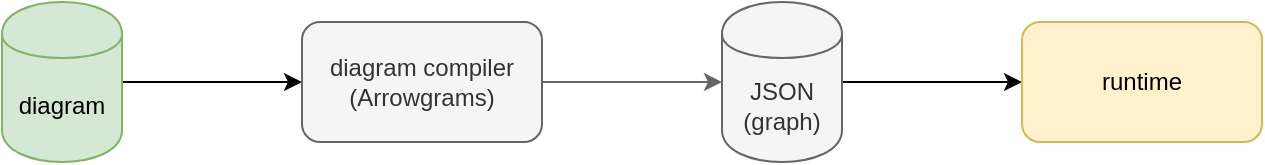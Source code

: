 <mxfile version="12.4.2" type="device" pages="6"><diagram id="iV1_iCQHRfuDkGOBecUP" name="overview"><mxGraphModel dx="1106" dy="764" grid="1" gridSize="10" guides="1" tooltips="1" connect="1" arrows="1" fold="1" page="1" pageScale="1" pageWidth="1100" pageHeight="850" math="0" shadow="0"><root><mxCell id="631NXZ__s-1_0vc4hzzc-0"/><mxCell id="631NXZ__s-1_0vc4hzzc-1" parent="631NXZ__s-1_0vc4hzzc-0"/><mxCell id="631NXZ__s-1_0vc4hzzc-5" style="edgeStyle=orthogonalEdgeStyle;curved=1;orthogonalLoop=1;jettySize=auto;html=1;exitX=1;exitY=0.5;exitDx=0;exitDy=0;" edge="1" parent="631NXZ__s-1_0vc4hzzc-1" source="631NXZ__s-1_0vc4hzzc-2" target="631NXZ__s-1_0vc4hzzc-3"><mxGeometry relative="1" as="geometry"/></mxCell><mxCell id="631NXZ__s-1_0vc4hzzc-2" value="diagram" style="shape=cylinder;whiteSpace=wrap;html=1;boundedLbl=1;backgroundOutline=1;fillColor=#d5e8d4;strokeColor=#82b366;" vertex="1" parent="631NXZ__s-1_0vc4hzzc-1"><mxGeometry x="80" y="190" width="60" height="80" as="geometry"/></mxCell><mxCell id="631NXZ__s-1_0vc4hzzc-6" style="edgeStyle=orthogonalEdgeStyle;curved=1;orthogonalLoop=1;jettySize=auto;html=1;exitX=1;exitY=0.5;exitDx=0;exitDy=0;entryX=0;entryY=0.5;entryDx=0;entryDy=0;fillColor=#f5f5f5;strokeColor=#666666;" edge="1" parent="631NXZ__s-1_0vc4hzzc-1" source="631NXZ__s-1_0vc4hzzc-3" target="631NXZ__s-1_0vc4hzzc-4"><mxGeometry relative="1" as="geometry"/></mxCell><mxCell id="631NXZ__s-1_0vc4hzzc-3" value="diagram compiler&lt;br&gt;(Arrowgrams)" style="rounded=1;whiteSpace=wrap;html=1;fillColor=#f5f5f5;strokeColor=#666666;fontColor=#333333;" vertex="1" parent="631NXZ__s-1_0vc4hzzc-1"><mxGeometry x="230" y="200" width="120" height="60" as="geometry"/></mxCell><mxCell id="631NXZ__s-1_0vc4hzzc-8" style="edgeStyle=orthogonalEdgeStyle;curved=1;orthogonalLoop=1;jettySize=auto;html=1;entryX=0;entryY=0.5;entryDx=0;entryDy=0;" edge="1" parent="631NXZ__s-1_0vc4hzzc-1" source="631NXZ__s-1_0vc4hzzc-4" target="631NXZ__s-1_0vc4hzzc-7"><mxGeometry relative="1" as="geometry"/></mxCell><mxCell id="631NXZ__s-1_0vc4hzzc-4" value="JSON&lt;br&gt;(graph)" style="shape=cylinder;whiteSpace=wrap;html=1;boundedLbl=1;backgroundOutline=1;fillColor=#f5f5f5;strokeColor=#666666;fontColor=#333333;" vertex="1" parent="631NXZ__s-1_0vc4hzzc-1"><mxGeometry x="440" y="190" width="60" height="80" as="geometry"/></mxCell><mxCell id="631NXZ__s-1_0vc4hzzc-7" value="runtime" style="rounded=1;whiteSpace=wrap;html=1;fillColor=#fff2cc;strokeColor=#d6b656;" vertex="1" parent="631NXZ__s-1_0vc4hzzc-1"><mxGeometry x="590" y="200" width="120" height="60" as="geometry"/></mxCell></root></mxGraphModel></diagram><diagram name="layer 1" id="aGRshp2EHKMNtcRc9eTF"><mxGraphModel dx="1106" dy="764" grid="1" gridSize="10" guides="1" tooltips="1" connect="1" arrows="1" fold="1" page="1" pageScale="1" pageWidth="1100" pageHeight="850" math="0" shadow="0"><root><mxCell id="VsvTdUfms5VYO4bPxQFN-0"/><mxCell id="VsvTdUfms5VYO4bPxQFN-1" parent="VsvTdUfms5VYO4bPxQFN-0"/><mxCell id="VsvTdUfms5VYO4bPxQFN-7" value="runtime" style="rounded=1;whiteSpace=wrap;html=1;fillColor=#fff2cc;strokeColor=#d6b656;verticalAlign=top;" vertex="1" parent="VsvTdUfms5VYO4bPxQFN-1"><mxGeometry x="615" y="130" width="270" height="220" as="geometry"/></mxCell><mxCell id="VsvTdUfms5VYO4bPxQFN-15" value="ESA" style="shape=cylinder;whiteSpace=wrap;html=1;boundedLbl=1;backgroundOutline=1;fillColor=#f5f5f5;strokeColor=#666666;fontColor=#333333;" vertex="1" parent="VsvTdUfms5VYO4bPxQFN-1"><mxGeometry x="765" y="200" width="60" height="80" as="geometry"/></mxCell><mxCell id="VsvTdUfms5VYO4bPxQFN-16" value="Code&lt;br&gt;Manually&lt;br&gt;Written" style="shape=cylinder;whiteSpace=wrap;html=1;boundedLbl=1;backgroundOutline=1;fillColor=#d5e8d4;strokeColor=#82b366;" vertex="1" parent="VsvTdUfms5VYO4bPxQFN-1"><mxGeometry x="675" y="200" width="60" height="80" as="geometry"/></mxCell><mxCell id="VsvTdUfms5VYO4bPxQFN-17" style="edgeStyle=orthogonalEdgeStyle;curved=1;orthogonalLoop=1;jettySize=auto;html=1;exitX=1;exitY=0.5;exitDx=0;exitDy=0;" edge="1" parent="VsvTdUfms5VYO4bPxQFN-1" source="VsvTdUfms5VYO4bPxQFN-18" target="VsvTdUfms5VYO4bPxQFN-20"><mxGeometry relative="1" as="geometry"/></mxCell><mxCell id="VsvTdUfms5VYO4bPxQFN-18" value="diagram" style="shape=cylinder;whiteSpace=wrap;html=1;boundedLbl=1;backgroundOutline=1;fillColor=#d5e8d4;strokeColor=#82b366;" vertex="1" parent="VsvTdUfms5VYO4bPxQFN-1"><mxGeometry x="120" y="200" width="60" height="80" as="geometry"/></mxCell><mxCell id="VsvTdUfms5VYO4bPxQFN-19" style="edgeStyle=orthogonalEdgeStyle;curved=1;orthogonalLoop=1;jettySize=auto;html=1;exitX=1;exitY=0.5;exitDx=0;exitDy=0;entryX=0;entryY=0.5;entryDx=0;entryDy=0;fillColor=#f5f5f5;strokeColor=#666666;" edge="1" parent="VsvTdUfms5VYO4bPxQFN-1" source="VsvTdUfms5VYO4bPxQFN-20" target="VsvTdUfms5VYO4bPxQFN-22"><mxGeometry relative="1" as="geometry"/></mxCell><mxCell id="VsvTdUfms5VYO4bPxQFN-20" value="diagram compiler&lt;br&gt;(Arrowgrams)" style="rounded=1;whiteSpace=wrap;html=1;fillColor=#f5f5f5;strokeColor=#666666;fontColor=#333333;" vertex="1" parent="VsvTdUfms5VYO4bPxQFN-1"><mxGeometry x="270" y="210" width="120" height="60" as="geometry"/></mxCell><mxCell id="VsvTdUfms5VYO4bPxQFN-21" style="edgeStyle=orthogonalEdgeStyle;orthogonalLoop=1;jettySize=auto;html=1;entryX=0;entryY=0.5;entryDx=0;entryDy=0;rounded=0;" edge="1" parent="VsvTdUfms5VYO4bPxQFN-1" source="VsvTdUfms5VYO4bPxQFN-22" target="VsvTdUfms5VYO4bPxQFN-7"><mxGeometry relative="1" as="geometry"/></mxCell><mxCell id="VsvTdUfms5VYO4bPxQFN-22" value="JSON&lt;br&gt;(graph)" style="shape=cylinder;whiteSpace=wrap;html=1;boundedLbl=1;backgroundOutline=1;fillColor=#f5f5f5;strokeColor=#666666;fontColor=#333333;" vertex="1" parent="VsvTdUfms5VYO4bPxQFN-1"><mxGeometry x="480" y="200" width="60" height="80" as="geometry"/></mxCell></root></mxGraphModel></diagram><diagram name="layer 2" id="UahebIe5ObPOA1C7e0kw"><mxGraphModel dx="1106" dy="764" grid="1" gridSize="10" guides="1" tooltips="1" connect="1" arrows="1" fold="1" page="1" pageScale="1" pageWidth="1100" pageHeight="850" math="0" shadow="0"><root><mxCell id="jSmPiPIzVWFbHIuq5lgD-0"/><mxCell id="jSmPiPIzVWFbHIuq5lgD-1" parent="jSmPiPIzVWFbHIuq5lgD-0"/><mxCell id="jSmPiPIzVWFbHIuq5lgD-2" value="runtime" style="rounded=1;whiteSpace=wrap;html=1;fillColor=#fff2cc;strokeColor=#d6b656;verticalAlign=top;" vertex="1" parent="jSmPiPIzVWFbHIuq5lgD-1"><mxGeometry x="620" y="120" width="275" height="220" as="geometry"/></mxCell><mxCell id="jSmPiPIzVWFbHIuq5lgD-5" style="edgeStyle=orthogonalEdgeStyle;rounded=0;orthogonalLoop=1;jettySize=auto;html=1;exitX=0.5;exitY=0;exitDx=0;exitDy=0;entryX=0.5;entryY=1;entryDx=0;entryDy=0;" edge="1" parent="jSmPiPIzVWFbHIuq5lgD-1" source="jSmPiPIzVWFbHIuq5lgD-6" target="jSmPiPIzVWFbHIuq5lgD-23"><mxGeometry relative="1" as="geometry"/></mxCell><mxCell id="jSmPiPIzVWFbHIuq5lgD-6" value="transpiler&lt;br&gt;(esa.dsl to esa.lisp)" style="rounded=1;whiteSpace=wrap;html=1;fillColor=#f5f5f5;strokeColor=#666666;fontColor=#333333;verticalAlign=top;" vertex="1" parent="jSmPiPIzVWFbHIuq5lgD-1"><mxGeometry x="717.5" y="370" width="165" height="190" as="geometry"/></mxCell><mxCell id="jSmPiPIzVWFbHIuq5lgD-23" value="ESA" style="shape=cylinder;whiteSpace=wrap;html=1;boundedLbl=1;backgroundOutline=1;fillColor=#f5f5f5;strokeColor=#666666;fontColor=#333333;" vertex="1" parent="jSmPiPIzVWFbHIuq5lgD-1"><mxGeometry x="770" y="190" width="60" height="80" as="geometry"/></mxCell><mxCell id="jSmPiPIzVWFbHIuq5lgD-24" value="Code&lt;br&gt;Manually&lt;br&gt;Written" style="shape=cylinder;whiteSpace=wrap;html=1;boundedLbl=1;backgroundOutline=1;fillColor=#d5e8d4;strokeColor=#82b366;" vertex="1" parent="jSmPiPIzVWFbHIuq5lgD-1"><mxGeometry x="680" y="190" width="60" height="80" as="geometry"/></mxCell><mxCell id="jSmPiPIzVWFbHIuq5lgD-25" style="edgeStyle=orthogonalEdgeStyle;curved=1;orthogonalLoop=1;jettySize=auto;html=1;exitX=1;exitY=0.5;exitDx=0;exitDy=0;" edge="1" parent="jSmPiPIzVWFbHIuq5lgD-1" source="jSmPiPIzVWFbHIuq5lgD-26" target="jSmPiPIzVWFbHIuq5lgD-28"><mxGeometry relative="1" as="geometry"/></mxCell><mxCell id="jSmPiPIzVWFbHIuq5lgD-26" value="diagram" style="shape=cylinder;whiteSpace=wrap;html=1;boundedLbl=1;backgroundOutline=1;fillColor=#d5e8d4;strokeColor=#82b366;" vertex="1" parent="jSmPiPIzVWFbHIuq5lgD-1"><mxGeometry x="120" y="190" width="60" height="80" as="geometry"/></mxCell><mxCell id="jSmPiPIzVWFbHIuq5lgD-27" style="edgeStyle=orthogonalEdgeStyle;curved=1;orthogonalLoop=1;jettySize=auto;html=1;exitX=1;exitY=0.5;exitDx=0;exitDy=0;entryX=0;entryY=0.5;entryDx=0;entryDy=0;fillColor=#f5f5f5;strokeColor=#666666;" edge="1" parent="jSmPiPIzVWFbHIuq5lgD-1" source="jSmPiPIzVWFbHIuq5lgD-28" target="jSmPiPIzVWFbHIuq5lgD-30"><mxGeometry relative="1" as="geometry"/></mxCell><mxCell id="jSmPiPIzVWFbHIuq5lgD-28" value="diagram compiler&lt;br&gt;(Arrowgrams)" style="rounded=1;whiteSpace=wrap;html=1;fillColor=#f5f5f5;strokeColor=#666666;fontColor=#333333;" vertex="1" parent="jSmPiPIzVWFbHIuq5lgD-1"><mxGeometry x="270" y="200" width="120" height="60" as="geometry"/></mxCell><mxCell id="jSmPiPIzVWFbHIuq5lgD-29" style="edgeStyle=orthogonalEdgeStyle;orthogonalLoop=1;jettySize=auto;html=1;entryX=0;entryY=0.5;entryDx=0;entryDy=0;rounded=0;" edge="1" parent="jSmPiPIzVWFbHIuq5lgD-1" source="jSmPiPIzVWFbHIuq5lgD-30" target="jSmPiPIzVWFbHIuq5lgD-2"><mxGeometry relative="1" as="geometry"/></mxCell><mxCell id="jSmPiPIzVWFbHIuq5lgD-30" value="JSON&lt;br&gt;(graph)" style="shape=cylinder;whiteSpace=wrap;html=1;boundedLbl=1;backgroundOutline=1;fillColor=#f5f5f5;strokeColor=#666666;fontColor=#333333;" vertex="1" parent="jSmPiPIzVWFbHIuq5lgD-1"><mxGeometry x="480" y="190" width="60" height="80" as="geometry"/></mxCell><mxCell id="jSmPiPIzVWFbHIuq5lgD-31" style="edgeStyle=orthogonalEdgeStyle;rounded=0;orthogonalLoop=1;jettySize=auto;html=1;entryX=0;entryY=0.5;entryDx=0;entryDy=0;" edge="1" parent="jSmPiPIzVWFbHIuq5lgD-1" source="jSmPiPIzVWFbHIuq5lgD-32" target="jSmPiPIzVWFbHIuq5lgD-6"><mxGeometry relative="1" as="geometry"/></mxCell><mxCell id="jSmPiPIzVWFbHIuq5lgD-32" value="esa.dsl" style="shape=cylinder;whiteSpace=wrap;html=1;boundedLbl=1;backgroundOutline=1;fillColor=#d5e8d4;strokeColor=#82b366;" vertex="1" parent="jSmPiPIzVWFbHIuq5lgD-1"><mxGeometry x="575" y="425" width="60" height="80" as="geometry"/></mxCell><mxCell id="jSmPiPIzVWFbHIuq5lgD-78" value="expr&lt;br&gt;datatypes&lt;br&gt;.json" style="shape=cylinder;whiteSpace=wrap;html=1;boundedLbl=1;backgroundOutline=1;fillColor=#dae8fc;strokeColor=#6c8ebf;dashed=1;" vertex="1" parent="jSmPiPIzVWFbHIuq5lgD-1"><mxGeometry x="770" y="445" width="60" height="80" as="geometry"/></mxCell></root></mxGraphModel></diagram><diagram name="layer 3" id="97wTBWnFWhrEvEt8tOlR"><mxGraphModel dx="2212" dy="678" grid="1" gridSize="10" guides="1" tooltips="1" connect="1" arrows="1" fold="1" page="1" pageScale="1" pageWidth="1100" pageHeight="850" math="0" shadow="0"><root><mxCell id="NPr0rWtVMCgssfNsYNWS-0"/><mxCell id="NPr0rWtVMCgssfNsYNWS-1" parent="NPr0rWtVMCgssfNsYNWS-0"/><mxCell id="NPr0rWtVMCgssfNsYNWS-4" value="pass 0" style="rounded=1;whiteSpace=wrap;html=1;dashed=1;verticalAlign=top;fillColor=#fff2cc;strokeColor=#d6b656;" vertex="1" parent="NPr0rWtVMCgssfNsYNWS-1"><mxGeometry x="40" y="920" width="190" height="240" as="geometry"/></mxCell><mxCell id="NPr0rWtVMCgssfNsYNWS-33" value="transpiler&lt;br&gt;(esa.dsl to esa.lisp)" style="rounded=1;whiteSpace=wrap;html=1;fillColor=#f5f5f5;strokeColor=#666666;fontColor=#333333;dashed=1;" vertex="1" parent="NPr0rWtVMCgssfNsYNWS-1"><mxGeometry x="2010" y="995" width="120" height="90" as="geometry"/></mxCell><mxCell id="NPr0rWtVMCgssfNsYNWS-34" value="dsl0.pasm" style="shape=cylinder;whiteSpace=wrap;html=1;boundedLbl=1;backgroundOutline=1;fillColor=#d5e8d4;strokeColor=#82b366;" vertex="1" parent="NPr0rWtVMCgssfNsYNWS-1"><mxGeometry x="60" y="960" width="60" height="80" as="geometry"/></mxCell><mxCell id="NPr0rWtVMCgssfNsYNWS-35" value="expr&lt;br&gt;datatypes&lt;br&gt;.lisp" style="shape=cylinder;whiteSpace=wrap;html=1;boundedLbl=1;backgroundOutline=1;fillColor=#dae8fc;strokeColor=#6c8ebf;dashed=1;" vertex="1" parent="NPr0rWtVMCgssfNsYNWS-1"><mxGeometry x="130" y="1000" width="60" height="80" as="geometry"/></mxCell><mxCell id="NPr0rWtVMCgssfNsYNWS-36" value="manual code" style="shape=cylinder;whiteSpace=wrap;html=1;boundedLbl=1;backgroundOutline=1;fillColor=#f5f5f5;strokeColor=#666666;fontColor=#333333;dashed=1;" vertex="1" parent="NPr0rWtVMCgssfNsYNWS-1"><mxGeometry x="60" y="1050" width="60" height="80" as="geometry"/></mxCell><mxCell id="NPr0rWtVMCgssfNsYNWS-37" style="edgeStyle=orthogonalEdgeStyle;rounded=0;orthogonalLoop=1;jettySize=auto;html=1;exitX=1;exitY=0.5;exitDx=0;exitDy=0;entryX=0;entryY=0.5;entryDx=0;entryDy=0;" edge="1" parent="NPr0rWtVMCgssfNsYNWS-1" source="NPr0rWtVMCgssfNsYNWS-38" target="NPr0rWtVMCgssfNsYNWS-44"><mxGeometry relative="1" as="geometry"/></mxCell><mxCell id="NPr0rWtVMCgssfNsYNWS-38" value="pasm&lt;br&gt;engine" style="rounded=1;whiteSpace=wrap;html=1;dashed=1;fillColor=#e1d5e7;strokeColor=#9673a6;" vertex="1" parent="NPr0rWtVMCgssfNsYNWS-1"><mxGeometry x="210" y="1010" width="120" height="60" as="geometry"/></mxCell><mxCell id="NPr0rWtVMCgssfNsYNWS-43" style="edgeStyle=orthogonalEdgeStyle;rounded=0;orthogonalLoop=1;jettySize=auto;html=1;exitX=1;exitY=0.5;exitDx=0;exitDy=0;" edge="1" parent="NPr0rWtVMCgssfNsYNWS-1" source="NPr0rWtVMCgssfNsYNWS-44" target="NPr0rWtVMCgssfNsYNWS-45"><mxGeometry relative="1" as="geometry"/></mxCell><mxCell id="NPr0rWtVMCgssfNsYNWS-44" value="intermediate&lt;br&gt;data" style="shape=cylinder;whiteSpace=wrap;html=1;boundedLbl=1;backgroundOutline=1;fillColor=#f5f5f5;strokeColor=#666666;fontColor=#333333;" vertex="1" parent="NPr0rWtVMCgssfNsYNWS-1"><mxGeometry x="370" y="1000" width="70" height="80" as="geometry"/></mxCell><mxCell id="NPr0rWtVMCgssfNsYNWS-45" value="pass 1" style="rounded=1;whiteSpace=wrap;html=1;dashed=1;verticalAlign=top;fillColor=#fff2cc;strokeColor=#d6b656;" vertex="1" parent="NPr0rWtVMCgssfNsYNWS-1"><mxGeometry x="490" y="920" width="190" height="240" as="geometry"/></mxCell><mxCell id="NPr0rWtVMCgssfNsYNWS-46" value="dsl1.pasm" style="shape=cylinder;whiteSpace=wrap;html=1;boundedLbl=1;backgroundOutline=1;fillColor=#d5e8d4;strokeColor=#82b366;" vertex="1" parent="NPr0rWtVMCgssfNsYNWS-1"><mxGeometry x="510" y="960" width="60" height="80" as="geometry"/></mxCell><mxCell id="NPr0rWtVMCgssfNsYNWS-47" value="expr&lt;br&gt;datatypes&lt;br&gt;.lisp" style="shape=cylinder;whiteSpace=wrap;html=1;boundedLbl=1;backgroundOutline=1;fillColor=#dae8fc;strokeColor=#6c8ebf;dashed=1;" vertex="1" parent="NPr0rWtVMCgssfNsYNWS-1"><mxGeometry x="580" y="1000" width="60" height="80" as="geometry"/></mxCell><mxCell id="NPr0rWtVMCgssfNsYNWS-48" value="manual code" style="shape=cylinder;whiteSpace=wrap;html=1;boundedLbl=1;backgroundOutline=1;fillColor=#f5f5f5;strokeColor=#666666;fontColor=#333333;dashed=1;" vertex="1" parent="NPr0rWtVMCgssfNsYNWS-1"><mxGeometry x="510" y="1050" width="60" height="80" as="geometry"/></mxCell><mxCell id="NPr0rWtVMCgssfNsYNWS-49" style="edgeStyle=orthogonalEdgeStyle;rounded=0;orthogonalLoop=1;jettySize=auto;html=1;exitX=1;exitY=0.5;exitDx=0;exitDy=0;entryX=0;entryY=0.5;entryDx=0;entryDy=0;" edge="1" parent="NPr0rWtVMCgssfNsYNWS-1" source="NPr0rWtVMCgssfNsYNWS-50" target="NPr0rWtVMCgssfNsYNWS-52"><mxGeometry relative="1" as="geometry"/></mxCell><mxCell id="NPr0rWtVMCgssfNsYNWS-50" value="pasm&lt;br&gt;engine" style="rounded=1;whiteSpace=wrap;html=1;dashed=1;fillColor=#e1d5e7;strokeColor=#9673a6;" vertex="1" parent="NPr0rWtVMCgssfNsYNWS-1"><mxGeometry x="660" y="1010" width="120" height="60" as="geometry"/></mxCell><mxCell id="NPr0rWtVMCgssfNsYNWS-51" style="edgeStyle=orthogonalEdgeStyle;rounded=0;orthogonalLoop=1;jettySize=auto;html=1;" edge="1" parent="NPr0rWtVMCgssfNsYNWS-1" source="NPr0rWtVMCgssfNsYNWS-52" target="NPr0rWtVMCgssfNsYNWS-53"><mxGeometry relative="1" as="geometry"/></mxCell><mxCell id="NPr0rWtVMCgssfNsYNWS-52" value="intermediate&lt;br&gt;data" style="shape=cylinder;whiteSpace=wrap;html=1;boundedLbl=1;backgroundOutline=1;fillColor=#f5f5f5;strokeColor=#666666;fontColor=#333333;" vertex="1" parent="NPr0rWtVMCgssfNsYNWS-1"><mxGeometry x="820" y="1000" width="70" height="80" as="geometry"/></mxCell><mxCell id="NPr0rWtVMCgssfNsYNWS-53" value="pass 2" style="rounded=1;whiteSpace=wrap;html=1;dashed=1;verticalAlign=top;fillColor=#fff2cc;strokeColor=#d6b656;" vertex="1" parent="NPr0rWtVMCgssfNsYNWS-1"><mxGeometry x="940" y="920" width="190" height="240" as="geometry"/></mxCell><mxCell id="NPr0rWtVMCgssfNsYNWS-54" value="dsl2.pasm" style="shape=cylinder;whiteSpace=wrap;html=1;boundedLbl=1;backgroundOutline=1;fillColor=#d5e8d4;strokeColor=#82b366;" vertex="1" parent="NPr0rWtVMCgssfNsYNWS-1"><mxGeometry x="960" y="960" width="60" height="80" as="geometry"/></mxCell><mxCell id="NPr0rWtVMCgssfNsYNWS-55" value="expr&lt;br&gt;datatypes&lt;br&gt;.lisp" style="shape=cylinder;whiteSpace=wrap;html=1;boundedLbl=1;backgroundOutline=1;fillColor=#dae8fc;strokeColor=#6c8ebf;dashed=1;" vertex="1" parent="NPr0rWtVMCgssfNsYNWS-1"><mxGeometry x="1030" y="1000" width="60" height="80" as="geometry"/></mxCell><mxCell id="NPr0rWtVMCgssfNsYNWS-56" value="manual code" style="shape=cylinder;whiteSpace=wrap;html=1;boundedLbl=1;backgroundOutline=1;fillColor=#f5f5f5;strokeColor=#666666;fontColor=#333333;dashed=1;" vertex="1" parent="NPr0rWtVMCgssfNsYNWS-1"><mxGeometry x="960" y="1050" width="60" height="80" as="geometry"/></mxCell><mxCell id="NPr0rWtVMCgssfNsYNWS-57" style="edgeStyle=orthogonalEdgeStyle;rounded=0;orthogonalLoop=1;jettySize=auto;html=1;exitX=1;exitY=0.5;exitDx=0;exitDy=0;entryX=0;entryY=0.5;entryDx=0;entryDy=0;" edge="1" parent="NPr0rWtVMCgssfNsYNWS-1" source="NPr0rWtVMCgssfNsYNWS-58" target="NPr0rWtVMCgssfNsYNWS-60"><mxGeometry relative="1" as="geometry"/></mxCell><mxCell id="NPr0rWtVMCgssfNsYNWS-58" value="pasm&lt;br&gt;engine" style="rounded=1;whiteSpace=wrap;html=1;dashed=1;fillColor=#e1d5e7;strokeColor=#9673a6;" vertex="1" parent="NPr0rWtVMCgssfNsYNWS-1"><mxGeometry x="1110" y="1010" width="120" height="60" as="geometry"/></mxCell><mxCell id="NPr0rWtVMCgssfNsYNWS-59" style="edgeStyle=orthogonalEdgeStyle;rounded=0;orthogonalLoop=1;jettySize=auto;html=1;entryX=0;entryY=0.5;entryDx=0;entryDy=0;" edge="1" parent="NPr0rWtVMCgssfNsYNWS-1" source="NPr0rWtVMCgssfNsYNWS-60" target="NPr0rWtVMCgssfNsYNWS-61"><mxGeometry relative="1" as="geometry"/></mxCell><mxCell id="NPr0rWtVMCgssfNsYNWS-60" value="intermediate&lt;br&gt;data" style="shape=cylinder;whiteSpace=wrap;html=1;boundedLbl=1;backgroundOutline=1;fillColor=#f5f5f5;strokeColor=#666666;fontColor=#333333;" vertex="1" parent="NPr0rWtVMCgssfNsYNWS-1"><mxGeometry x="1270" y="1000" width="70" height="80" as="geometry"/></mxCell><mxCell id="NPr0rWtVMCgssfNsYNWS-61" value="pass 3" style="rounded=1;whiteSpace=wrap;html=1;dashed=1;verticalAlign=top;fillColor=#fff2cc;strokeColor=#d6b656;" vertex="1" parent="NPr0rWtVMCgssfNsYNWS-1"><mxGeometry x="1390" y="920" width="190" height="240" as="geometry"/></mxCell><mxCell id="NPr0rWtVMCgssfNsYNWS-62" value="dsl3.pasm" style="shape=cylinder;whiteSpace=wrap;html=1;boundedLbl=1;backgroundOutline=1;fillColor=#d5e8d4;strokeColor=#82b366;" vertex="1" parent="NPr0rWtVMCgssfNsYNWS-1"><mxGeometry x="1410" y="960" width="60" height="80" as="geometry"/></mxCell><mxCell id="NPr0rWtVMCgssfNsYNWS-63" value="expr&lt;br&gt;datatypes&lt;br&gt;.lisp" style="shape=cylinder;whiteSpace=wrap;html=1;boundedLbl=1;backgroundOutline=1;fillColor=#dae8fc;strokeColor=#6c8ebf;dashed=1;" vertex="1" parent="NPr0rWtVMCgssfNsYNWS-1"><mxGeometry x="1480" y="1000" width="60" height="80" as="geometry"/></mxCell><mxCell id="NPr0rWtVMCgssfNsYNWS-64" value="manual code" style="shape=cylinder;whiteSpace=wrap;html=1;boundedLbl=1;backgroundOutline=1;fillColor=#f5f5f5;strokeColor=#666666;fontColor=#333333;dashed=1;" vertex="1" parent="NPr0rWtVMCgssfNsYNWS-1"><mxGeometry x="1410" y="1050" width="60" height="80" as="geometry"/></mxCell><mxCell id="NPr0rWtVMCgssfNsYNWS-65" style="edgeStyle=orthogonalEdgeStyle;rounded=0;orthogonalLoop=1;jettySize=auto;html=1;exitX=1;exitY=0.5;exitDx=0;exitDy=0;entryX=0;entryY=0.5;entryDx=0;entryDy=0;" edge="1" parent="NPr0rWtVMCgssfNsYNWS-1" source="NPr0rWtVMCgssfNsYNWS-66" target="NPr0rWtVMCgssfNsYNWS-68"><mxGeometry relative="1" as="geometry"/></mxCell><mxCell id="NPr0rWtVMCgssfNsYNWS-66" value="pasm&lt;br&gt;engine" style="rounded=1;whiteSpace=wrap;html=1;dashed=1;fillColor=#e1d5e7;strokeColor=#9673a6;" vertex="1" parent="NPr0rWtVMCgssfNsYNWS-1"><mxGeometry x="1560" y="1010" width="120" height="60" as="geometry"/></mxCell><mxCell id="NPr0rWtVMCgssfNsYNWS-67" style="edgeStyle=orthogonalEdgeStyle;rounded=0;orthogonalLoop=1;jettySize=auto;html=1;entryX=0;entryY=0.5;entryDx=0;entryDy=0;" edge="1" parent="NPr0rWtVMCgssfNsYNWS-1" source="NPr0rWtVMCgssfNsYNWS-68" target="NPr0rWtVMCgssfNsYNWS-70"><mxGeometry relative="1" as="geometry"/></mxCell><mxCell id="NPr0rWtVMCgssfNsYNWS-68" value="intermediate&lt;br&gt;data" style="shape=cylinder;whiteSpace=wrap;html=1;boundedLbl=1;backgroundOutline=1;fillColor=#f5f5f5;strokeColor=#666666;fontColor=#333333;" vertex="1" parent="NPr0rWtVMCgssfNsYNWS-1"><mxGeometry x="1720" y="1000" width="70" height="80" as="geometry"/></mxCell><mxCell id="NPr0rWtVMCgssfNsYNWS-69" style="edgeStyle=orthogonalEdgeStyle;rounded=0;orthogonalLoop=1;jettySize=auto;html=1;exitX=1;exitY=0.5;exitDx=0;exitDy=0;entryX=0;entryY=0.5;entryDx=0;entryDy=0;" edge="1" parent="NPr0rWtVMCgssfNsYNWS-1" source="NPr0rWtVMCgssfNsYNWS-70" target="NPr0rWtVMCgssfNsYNWS-33"><mxGeometry relative="1" as="geometry"/></mxCell><mxCell id="NPr0rWtVMCgssfNsYNWS-70" value="tree walker" style="rounded=1;whiteSpace=wrap;html=1;dashed=1;" vertex="1" parent="NPr0rWtVMCgssfNsYNWS-1"><mxGeometry x="1830" y="1010" width="120" height="60" as="geometry"/></mxCell></root></mxGraphModel></diagram><diagram name="types" id="MBVU_OYnusstwsUWe-6x"><mxGraphModel dx="1106" dy="-86" grid="1" gridSize="10" guides="1" tooltips="1" connect="1" arrows="1" fold="1" page="1" pageScale="1" pageWidth="1100" pageHeight="850" math="0" shadow="0"><root><mxCell id="muELv-uF_Ka09osmD64i-0"/><mxCell id="muELv-uF_Ka09osmD64i-1" parent="muELv-uF_Ka09osmD64i-0"/><mxCell id="muELv-uF_Ka09osmD64i-39" style="edgeStyle=orthogonalEdgeStyle;rounded=0;orthogonalLoop=1;jettySize=auto;html=1;exitX=0.5;exitY=0;exitDx=0;exitDy=0;dashed=1;" edge="1" parent="muELv-uF_Ka09osmD64i-1" source="muELv-uF_Ka09osmD64i-42"><mxGeometry relative="1" as="geometry"><mxPoint x="475" y="910" as="targetPoint"/><Array as="points"><mxPoint x="505" y="950"/><mxPoint x="475" y="950"/></Array></mxGeometry></mxCell><mxCell id="muELv-uF_Ka09osmD64i-40" style="edgeStyle=orthogonalEdgeStyle;rounded=0;orthogonalLoop=1;jettySize=auto;html=1;dashed=1;" edge="1" parent="muELv-uF_Ka09osmD64i-1" source="muELv-uF_Ka09osmD64i-42"><mxGeometry relative="1" as="geometry"><mxPoint x="515" y="910" as="targetPoint"/><Array as="points"><mxPoint x="505" y="950"/><mxPoint x="515" y="950"/></Array></mxGeometry></mxCell><mxCell id="muELv-uF_Ka09osmD64i-41" style="edgeStyle=orthogonalEdgeStyle;rounded=0;orthogonalLoop=1;jettySize=auto;html=1;dashed=1;" edge="1" parent="muELv-uF_Ka09osmD64i-1" source="muELv-uF_Ka09osmD64i-42"><mxGeometry relative="1" as="geometry"><mxPoint x="535" y="910" as="targetPoint"/><Array as="points"><mxPoint x="505" y="950"/><mxPoint x="535" y="950"/></Array></mxGeometry></mxCell><mxCell id="muELv-uF_Ka09osmD64i-42" value="expr&lt;br&gt;datatypes&lt;br&gt;.lisp" style="shape=cylinder;whiteSpace=wrap;html=1;boundedLbl=1;backgroundOutline=1;fillColor=#dae8fc;strokeColor=#6c8ebf;" vertex="1" parent="muELv-uF_Ka09osmD64i-1"><mxGeometry x="475" y="970" width="60" height="80" as="geometry"/></mxCell><mxCell id="ZJCWw3EZiDeaMYipYFrV-0" style="edgeStyle=orthogonalEdgeStyle;rounded=0;orthogonalLoop=1;jettySize=auto;html=1;exitX=1;exitY=0.5;exitDx=0;exitDy=0;dashed=1;" edge="1" parent="muELv-uF_Ka09osmD64i-1" source="muELv-uF_Ka09osmD64i-72"><mxGeometry relative="1" as="geometry"><mxPoint x="600" y="1080" as="targetPoint"/><Array as="points"><mxPoint x="600" y="1120"/></Array></mxGeometry></mxCell><mxCell id="muELv-uF_Ka09osmD64i-72" value="expr&lt;br&gt;datatypes&lt;br&gt;.json" style="shape=cylinder;whiteSpace=wrap;html=1;boundedLbl=1;backgroundOutline=1;fillColor=#dae8fc;strokeColor=#6c8ebf;" vertex="1" parent="muELv-uF_Ka09osmD64i-1"><mxGeometry x="475" y="1080" width="60" height="80" as="geometry"/></mxCell><mxCell id="fQLFPDm0z9N_hkwKqgu8-0" style="edgeStyle=orthogonalEdgeStyle;rounded=0;orthogonalLoop=1;jettySize=auto;html=1;exitX=1;exitY=0.5;exitDx=0;exitDy=0;opacity=50;" edge="1" parent="muELv-uF_Ka09osmD64i-1" source="muELv-uF_Ka09osmD64i-73" target="muELv-uF_Ka09osmD64i-76"><mxGeometry relative="1" as="geometry"/></mxCell><mxCell id="muELv-uF_Ka09osmD64i-73" value="exprtypes.dsl" style="shape=cylinder;whiteSpace=wrap;html=1;boundedLbl=1;backgroundOutline=1;fillColor=#d5e8d4;strokeColor=#82b366;" vertex="1" parent="muELv-uF_Ka09osmD64i-1"><mxGeometry x="110" y="1020" width="80" height="80" as="geometry"/></mxCell><mxCell id="muELv-uF_Ka09osmD64i-74" style="edgeStyle=orthogonalEdgeStyle;rounded=0;orthogonalLoop=1;jettySize=auto;html=1;exitX=1;exitY=0.25;exitDx=0;exitDy=0;entryX=0;entryY=0.5;entryDx=0;entryDy=0;" edge="1" parent="muELv-uF_Ka09osmD64i-1" source="muELv-uF_Ka09osmD64i-76" target="muELv-uF_Ka09osmD64i-42"><mxGeometry relative="1" as="geometry"/></mxCell><mxCell id="muELv-uF_Ka09osmD64i-75" style="edgeStyle=orthogonalEdgeStyle;rounded=0;orthogonalLoop=1;jettySize=auto;html=1;exitX=1;exitY=0.75;exitDx=0;exitDy=0;entryX=0;entryY=0.5;entryDx=0;entryDy=0;" edge="1" parent="muELv-uF_Ka09osmD64i-1" source="muELv-uF_Ka09osmD64i-76" target="muELv-uF_Ka09osmD64i-72"><mxGeometry relative="1" as="geometry"/></mxCell><mxCell id="muELv-uF_Ka09osmD64i-76" value="type&lt;br&gt;transpiler" style="rounded=1;whiteSpace=wrap;html=1;fillColor=#e1d5e7;strokeColor=#9673a6;" vertex="1" parent="muELv-uF_Ka09osmD64i-1"><mxGeometry x="235" y="1030" width="120" height="60" as="geometry"/></mxCell><mxCell id="muELv-uF_Ka09osmD64i-77" style="edgeStyle=orthogonalEdgeStyle;rounded=0;orthogonalLoop=1;jettySize=auto;html=1;exitX=0.5;exitY=0;exitDx=0;exitDy=0;dashed=1;" edge="1" parent="muELv-uF_Ka09osmD64i-1" source="muELv-uF_Ka09osmD64i-42"><mxGeometry relative="1" as="geometry"><mxPoint x="495" y="910" as="targetPoint"/><mxPoint x="514.588" y="979.824" as="sourcePoint"/><Array as="points"><mxPoint x="505" y="950"/><mxPoint x="495" y="950"/><mxPoint x="495" y="910"/></Array></mxGeometry></mxCell></root></mxGraphModel></diagram><diagram name="ASC Exsmple" id="85zO9aYcwFrSI-2Ip35K"><mxGraphModel dx="1106" dy="-86" grid="1" gridSize="10" guides="1" tooltips="1" connect="1" arrows="1" fold="1" page="1" pageScale="1" pageWidth="1100" pageHeight="850" math="0" shadow="0"><root><mxCell id="iHpZC5aJOg0Xl4G8l5Xx-0"/><mxCell id="iHpZC5aJOg0Xl4G8l5Xx-1" parent="iHpZC5aJOg0Xl4G8l5Xx-0"/><mxCell id="iHpZC5aJOg0Xl4G8l5Xx-2" style="edgeStyle=orthogonalEdgeStyle;rounded=0;orthogonalLoop=1;jettySize=auto;html=1;exitX=0.5;exitY=0;exitDx=0;exitDy=0;dashed=1;opacity=25;textOpacity=25;" edge="1" parent="iHpZC5aJOg0Xl4G8l5Xx-1" source="iHpZC5aJOg0Xl4G8l5Xx-5"><mxGeometry relative="1" as="geometry"><mxPoint x="475" y="910" as="targetPoint"/><Array as="points"><mxPoint x="505" y="950"/><mxPoint x="475" y="950"/></Array></mxGeometry></mxCell><mxCell id="iHpZC5aJOg0Xl4G8l5Xx-3" style="edgeStyle=orthogonalEdgeStyle;rounded=0;orthogonalLoop=1;jettySize=auto;html=1;dashed=1;opacity=25;textOpacity=25;" edge="1" parent="iHpZC5aJOg0Xl4G8l5Xx-1" source="iHpZC5aJOg0Xl4G8l5Xx-5"><mxGeometry relative="1" as="geometry"><mxPoint x="515" y="910" as="targetPoint"/><Array as="points"><mxPoint x="505" y="950"/><mxPoint x="515" y="950"/></Array></mxGeometry></mxCell><mxCell id="iHpZC5aJOg0Xl4G8l5Xx-4" style="edgeStyle=orthogonalEdgeStyle;rounded=0;orthogonalLoop=1;jettySize=auto;html=1;dashed=1;opacity=25;textOpacity=25;" edge="1" parent="iHpZC5aJOg0Xl4G8l5Xx-1" source="iHpZC5aJOg0Xl4G8l5Xx-5"><mxGeometry relative="1" as="geometry"><mxPoint x="535" y="910" as="targetPoint"/><Array as="points"><mxPoint x="505" y="950"/><mxPoint x="535" y="950"/></Array></mxGeometry></mxCell><mxCell id="iHpZC5aJOg0Xl4G8l5Xx-5" value="expr&lt;br&gt;datatypes&lt;br&gt;.lisp" style="shape=cylinder;whiteSpace=wrap;html=1;boundedLbl=1;backgroundOutline=1;fillColor=#dae8fc;strokeColor=#6c8ebf;opacity=25;textOpacity=25;" vertex="1" parent="iHpZC5aJOg0Xl4G8l5Xx-1"><mxGeometry x="475" y="970" width="60" height="80" as="geometry"/></mxCell><mxCell id="iHpZC5aJOg0Xl4G8l5Xx-6" style="edgeStyle=orthogonalEdgeStyle;rounded=0;orthogonalLoop=1;jettySize=auto;html=1;exitX=1;exitY=0.5;exitDx=0;exitDy=0;dashed=1;opacity=25;textOpacity=25;" edge="1" parent="iHpZC5aJOg0Xl4G8l5Xx-1" source="iHpZC5aJOg0Xl4G8l5Xx-7"><mxGeometry relative="1" as="geometry"><mxPoint x="600" y="1080" as="targetPoint"/><Array as="points"><mxPoint x="600" y="1120"/></Array></mxGeometry></mxCell><mxCell id="iHpZC5aJOg0Xl4G8l5Xx-7" value="expr&lt;br&gt;datatypes&lt;br&gt;.json" style="shape=cylinder;whiteSpace=wrap;html=1;boundedLbl=1;backgroundOutline=1;fillColor=#dae8fc;strokeColor=#6c8ebf;opacity=25;textOpacity=25;" vertex="1" parent="iHpZC5aJOg0Xl4G8l5Xx-1"><mxGeometry x="475" y="1080" width="60" height="80" as="geometry"/></mxCell><mxCell id="iHpZC5aJOg0Xl4G8l5Xx-8" style="edgeStyle=orthogonalEdgeStyle;rounded=0;orthogonalLoop=1;jettySize=auto;html=1;exitX=1;exitY=0.5;exitDx=0;exitDy=0;textOpacity=25;fillColor=#f8cecc;strokeColor=#b85450;" edge="1" parent="iHpZC5aJOg0Xl4G8l5Xx-1" source="iHpZC5aJOg0Xl4G8l5Xx-9" target="iHpZC5aJOg0Xl4G8l5Xx-12"><mxGeometry relative="1" as="geometry"/></mxCell><mxCell id="iHpZC5aJOg0Xl4G8l5Xx-9" value="exprtypes.dsl" style="shape=cylinder;whiteSpace=wrap;html=1;boundedLbl=1;backgroundOutline=1;fillColor=#d5e8d4;strokeColor=#82b366;opacity=25;textOpacity=25;" vertex="1" parent="iHpZC5aJOg0Xl4G8l5Xx-1"><mxGeometry x="110" y="1020" width="80" height="80" as="geometry"/></mxCell><mxCell id="iHpZC5aJOg0Xl4G8l5Xx-10" style="edgeStyle=orthogonalEdgeStyle;rounded=0;orthogonalLoop=1;jettySize=auto;html=1;exitX=1;exitY=0.25;exitDx=0;exitDy=0;entryX=0;entryY=0.5;entryDx=0;entryDy=0;textOpacity=25;fillColor=#f8cecc;strokeColor=#b85450;" edge="1" parent="iHpZC5aJOg0Xl4G8l5Xx-1" source="iHpZC5aJOg0Xl4G8l5Xx-12" target="iHpZC5aJOg0Xl4G8l5Xx-5"><mxGeometry relative="1" as="geometry"/></mxCell><mxCell id="iHpZC5aJOg0Xl4G8l5Xx-11" style="edgeStyle=orthogonalEdgeStyle;rounded=0;orthogonalLoop=1;jettySize=auto;html=1;exitX=1;exitY=0.75;exitDx=0;exitDy=0;entryX=0;entryY=0.5;entryDx=0;entryDy=0;textOpacity=25;fillColor=#f8cecc;strokeColor=#b85450;" edge="1" parent="iHpZC5aJOg0Xl4G8l5Xx-1" source="iHpZC5aJOg0Xl4G8l5Xx-12" target="iHpZC5aJOg0Xl4G8l5Xx-7"><mxGeometry relative="1" as="geometry"/></mxCell><mxCell id="iHpZC5aJOg0Xl4G8l5Xx-12" value="type&lt;br&gt;transpiler" style="rounded=1;whiteSpace=wrap;html=1;fillColor=#f8cecc;strokeColor=#b85450;" vertex="1" parent="iHpZC5aJOg0Xl4G8l5Xx-1"><mxGeometry x="235" y="1030" width="120" height="60" as="geometry"/></mxCell><mxCell id="iHpZC5aJOg0Xl4G8l5Xx-13" style="edgeStyle=orthogonalEdgeStyle;rounded=0;orthogonalLoop=1;jettySize=auto;html=1;exitX=0.5;exitY=0;exitDx=0;exitDy=0;dashed=1;opacity=25;textOpacity=25;" edge="1" parent="iHpZC5aJOg0Xl4G8l5Xx-1" source="iHpZC5aJOg0Xl4G8l5Xx-5"><mxGeometry relative="1" as="geometry"><mxPoint x="495" y="910" as="targetPoint"/><mxPoint x="514.588" y="979.824" as="sourcePoint"/><Array as="points"><mxPoint x="505" y="950"/><mxPoint x="495" y="950"/><mxPoint x="495" y="910"/></Array></mxGeometry></mxCell><mxCell id="iHpZC5aJOg0Xl4G8l5Xx-14" value="Goal: rebuild &quot;type transpiler&quot; using SCN workbench" style="rounded=0;whiteSpace=wrap;html=1;shadow=1;" vertex="1" parent="iHpZC5aJOg0Xl4G8l5Xx-1"><mxGeometry x="230" y="1200" width="140" height="90" as="geometry"/></mxCell></root></mxGraphModel></diagram></mxfile>